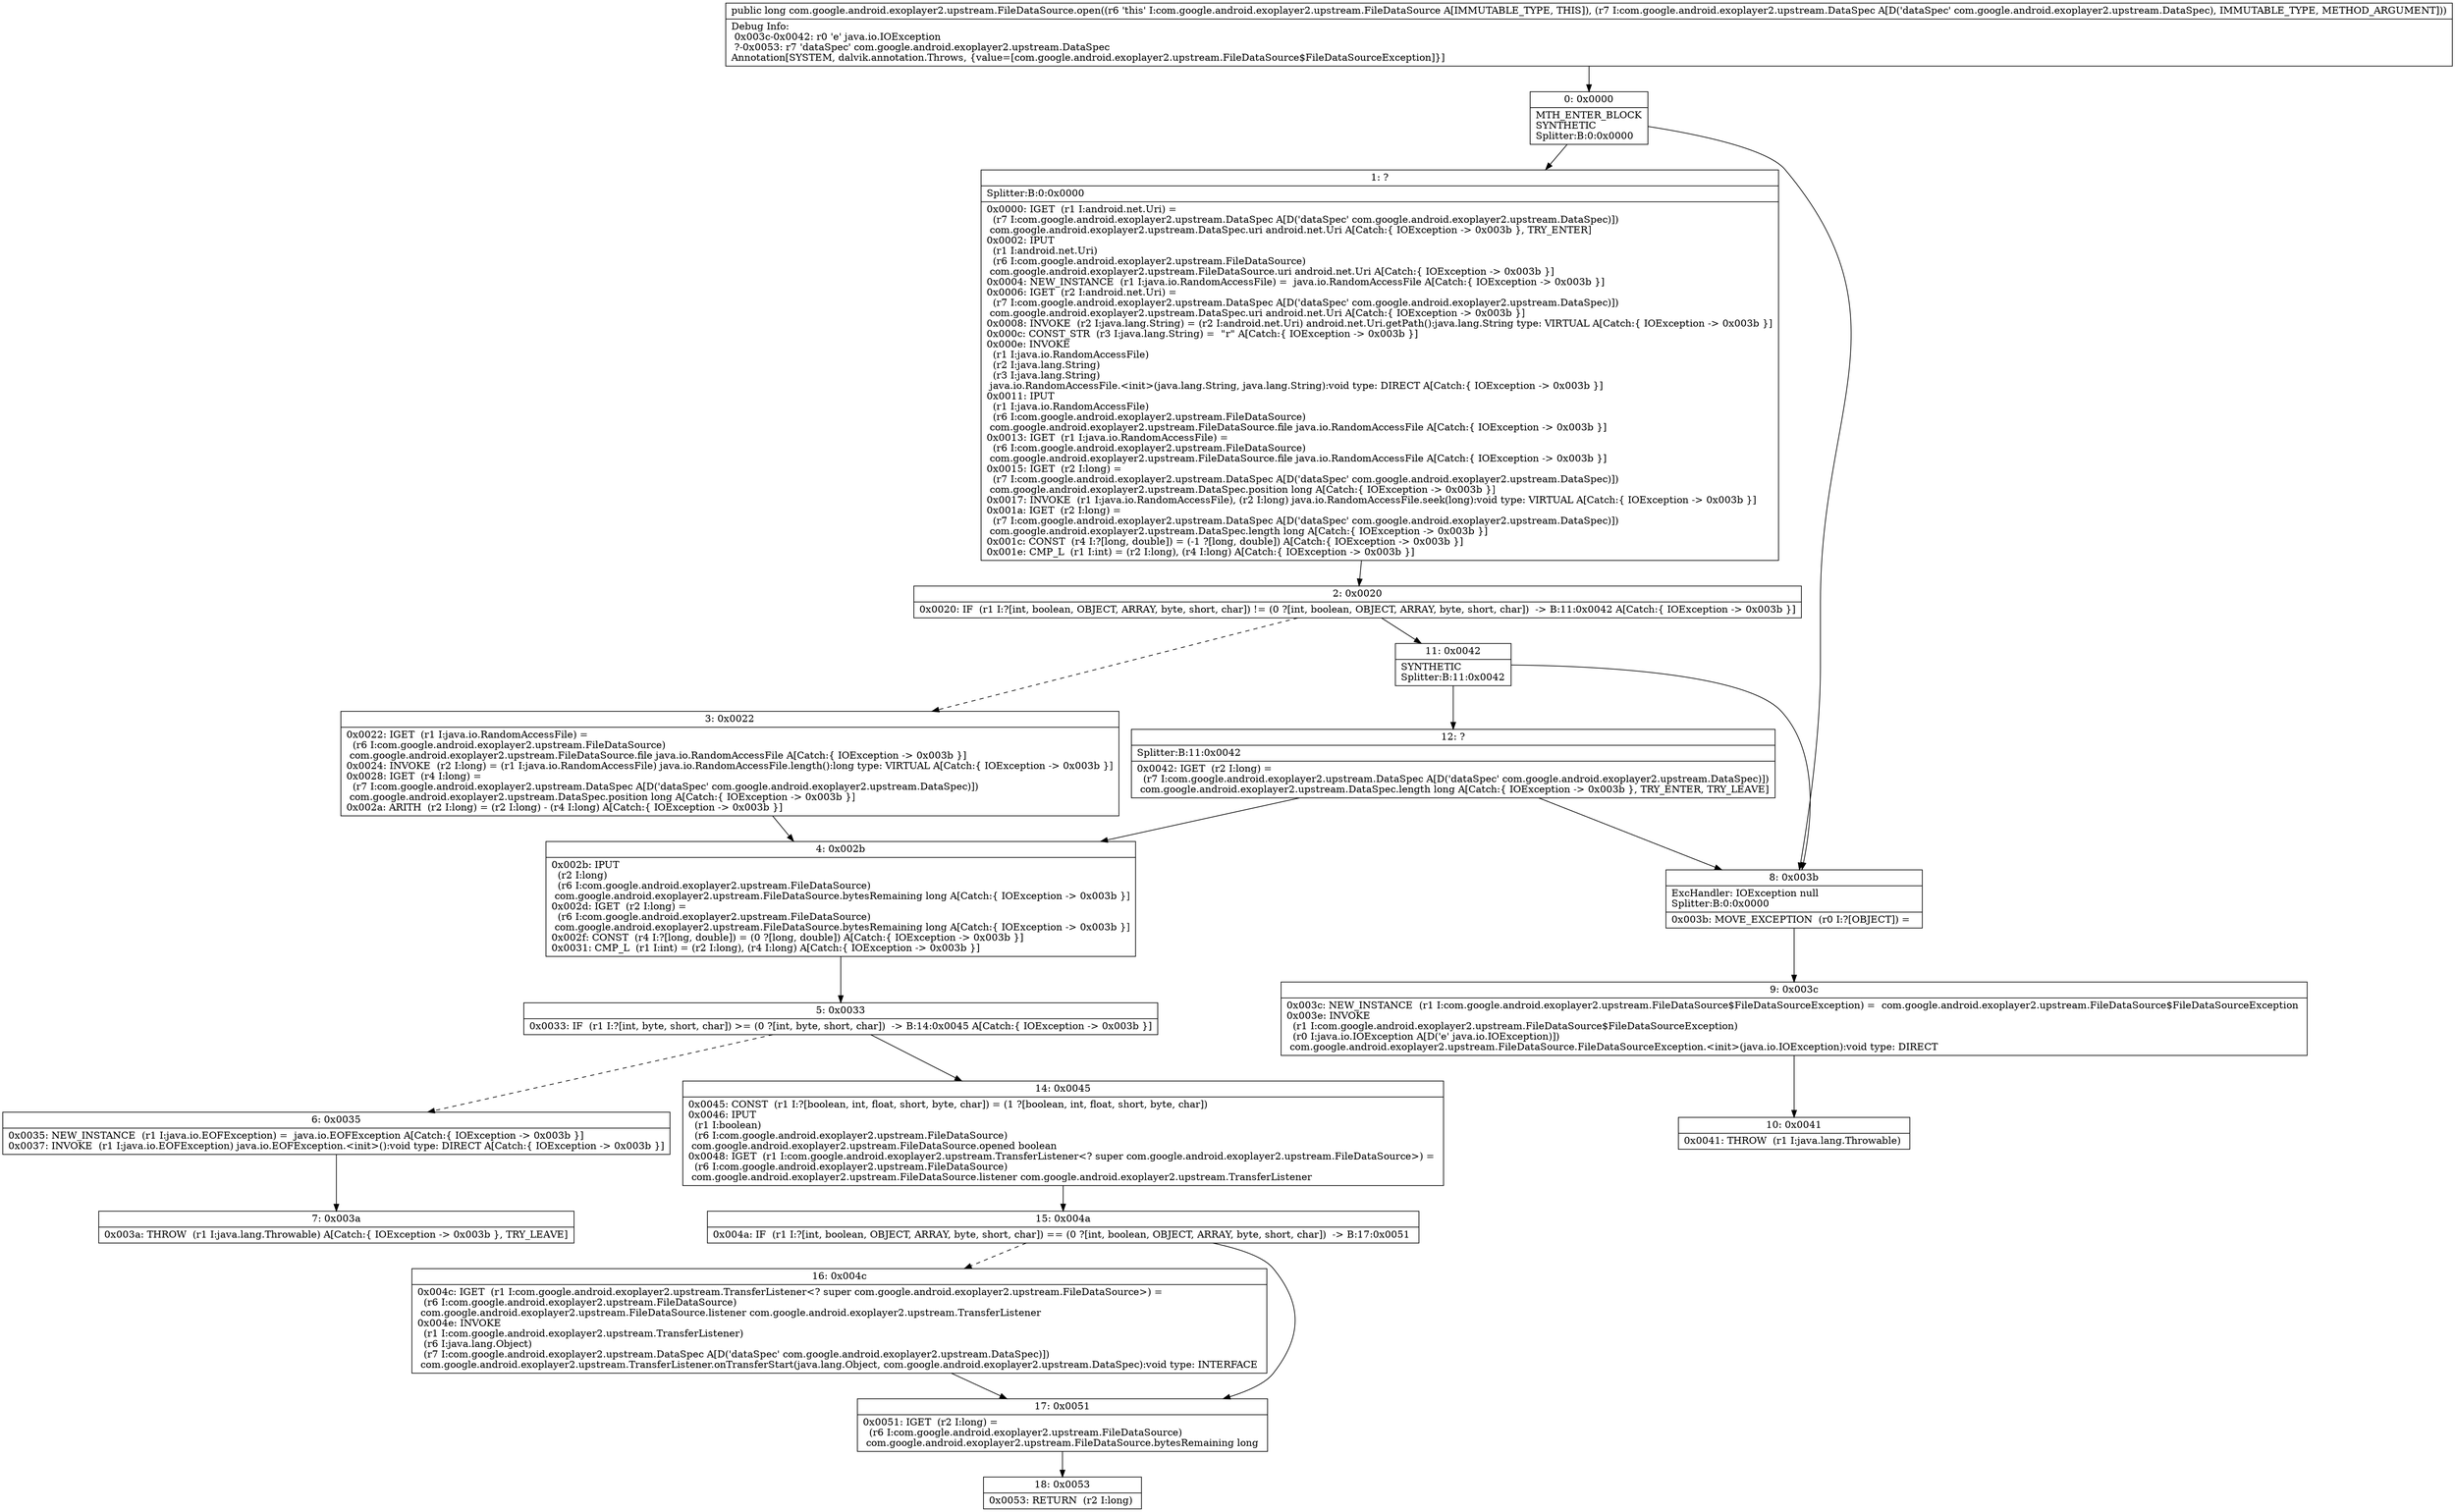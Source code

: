 digraph "CFG forcom.google.android.exoplayer2.upstream.FileDataSource.open(Lcom\/google\/android\/exoplayer2\/upstream\/DataSpec;)J" {
Node_0 [shape=record,label="{0\:\ 0x0000|MTH_ENTER_BLOCK\lSYNTHETIC\lSplitter:B:0:0x0000\l}"];
Node_1 [shape=record,label="{1\:\ ?|Splitter:B:0:0x0000\l|0x0000: IGET  (r1 I:android.net.Uri) = \l  (r7 I:com.google.android.exoplayer2.upstream.DataSpec A[D('dataSpec' com.google.android.exoplayer2.upstream.DataSpec)])\l com.google.android.exoplayer2.upstream.DataSpec.uri android.net.Uri A[Catch:\{ IOException \-\> 0x003b \}, TRY_ENTER]\l0x0002: IPUT  \l  (r1 I:android.net.Uri)\l  (r6 I:com.google.android.exoplayer2.upstream.FileDataSource)\l com.google.android.exoplayer2.upstream.FileDataSource.uri android.net.Uri A[Catch:\{ IOException \-\> 0x003b \}]\l0x0004: NEW_INSTANCE  (r1 I:java.io.RandomAccessFile) =  java.io.RandomAccessFile A[Catch:\{ IOException \-\> 0x003b \}]\l0x0006: IGET  (r2 I:android.net.Uri) = \l  (r7 I:com.google.android.exoplayer2.upstream.DataSpec A[D('dataSpec' com.google.android.exoplayer2.upstream.DataSpec)])\l com.google.android.exoplayer2.upstream.DataSpec.uri android.net.Uri A[Catch:\{ IOException \-\> 0x003b \}]\l0x0008: INVOKE  (r2 I:java.lang.String) = (r2 I:android.net.Uri) android.net.Uri.getPath():java.lang.String type: VIRTUAL A[Catch:\{ IOException \-\> 0x003b \}]\l0x000c: CONST_STR  (r3 I:java.lang.String) =  \"r\" A[Catch:\{ IOException \-\> 0x003b \}]\l0x000e: INVOKE  \l  (r1 I:java.io.RandomAccessFile)\l  (r2 I:java.lang.String)\l  (r3 I:java.lang.String)\l java.io.RandomAccessFile.\<init\>(java.lang.String, java.lang.String):void type: DIRECT A[Catch:\{ IOException \-\> 0x003b \}]\l0x0011: IPUT  \l  (r1 I:java.io.RandomAccessFile)\l  (r6 I:com.google.android.exoplayer2.upstream.FileDataSource)\l com.google.android.exoplayer2.upstream.FileDataSource.file java.io.RandomAccessFile A[Catch:\{ IOException \-\> 0x003b \}]\l0x0013: IGET  (r1 I:java.io.RandomAccessFile) = \l  (r6 I:com.google.android.exoplayer2.upstream.FileDataSource)\l com.google.android.exoplayer2.upstream.FileDataSource.file java.io.RandomAccessFile A[Catch:\{ IOException \-\> 0x003b \}]\l0x0015: IGET  (r2 I:long) = \l  (r7 I:com.google.android.exoplayer2.upstream.DataSpec A[D('dataSpec' com.google.android.exoplayer2.upstream.DataSpec)])\l com.google.android.exoplayer2.upstream.DataSpec.position long A[Catch:\{ IOException \-\> 0x003b \}]\l0x0017: INVOKE  (r1 I:java.io.RandomAccessFile), (r2 I:long) java.io.RandomAccessFile.seek(long):void type: VIRTUAL A[Catch:\{ IOException \-\> 0x003b \}]\l0x001a: IGET  (r2 I:long) = \l  (r7 I:com.google.android.exoplayer2.upstream.DataSpec A[D('dataSpec' com.google.android.exoplayer2.upstream.DataSpec)])\l com.google.android.exoplayer2.upstream.DataSpec.length long A[Catch:\{ IOException \-\> 0x003b \}]\l0x001c: CONST  (r4 I:?[long, double]) = (\-1 ?[long, double]) A[Catch:\{ IOException \-\> 0x003b \}]\l0x001e: CMP_L  (r1 I:int) = (r2 I:long), (r4 I:long) A[Catch:\{ IOException \-\> 0x003b \}]\l}"];
Node_2 [shape=record,label="{2\:\ 0x0020|0x0020: IF  (r1 I:?[int, boolean, OBJECT, ARRAY, byte, short, char]) != (0 ?[int, boolean, OBJECT, ARRAY, byte, short, char])  \-\> B:11:0x0042 A[Catch:\{ IOException \-\> 0x003b \}]\l}"];
Node_3 [shape=record,label="{3\:\ 0x0022|0x0022: IGET  (r1 I:java.io.RandomAccessFile) = \l  (r6 I:com.google.android.exoplayer2.upstream.FileDataSource)\l com.google.android.exoplayer2.upstream.FileDataSource.file java.io.RandomAccessFile A[Catch:\{ IOException \-\> 0x003b \}]\l0x0024: INVOKE  (r2 I:long) = (r1 I:java.io.RandomAccessFile) java.io.RandomAccessFile.length():long type: VIRTUAL A[Catch:\{ IOException \-\> 0x003b \}]\l0x0028: IGET  (r4 I:long) = \l  (r7 I:com.google.android.exoplayer2.upstream.DataSpec A[D('dataSpec' com.google.android.exoplayer2.upstream.DataSpec)])\l com.google.android.exoplayer2.upstream.DataSpec.position long A[Catch:\{ IOException \-\> 0x003b \}]\l0x002a: ARITH  (r2 I:long) = (r2 I:long) \- (r4 I:long) A[Catch:\{ IOException \-\> 0x003b \}]\l}"];
Node_4 [shape=record,label="{4\:\ 0x002b|0x002b: IPUT  \l  (r2 I:long)\l  (r6 I:com.google.android.exoplayer2.upstream.FileDataSource)\l com.google.android.exoplayer2.upstream.FileDataSource.bytesRemaining long A[Catch:\{ IOException \-\> 0x003b \}]\l0x002d: IGET  (r2 I:long) = \l  (r6 I:com.google.android.exoplayer2.upstream.FileDataSource)\l com.google.android.exoplayer2.upstream.FileDataSource.bytesRemaining long A[Catch:\{ IOException \-\> 0x003b \}]\l0x002f: CONST  (r4 I:?[long, double]) = (0 ?[long, double]) A[Catch:\{ IOException \-\> 0x003b \}]\l0x0031: CMP_L  (r1 I:int) = (r2 I:long), (r4 I:long) A[Catch:\{ IOException \-\> 0x003b \}]\l}"];
Node_5 [shape=record,label="{5\:\ 0x0033|0x0033: IF  (r1 I:?[int, byte, short, char]) \>= (0 ?[int, byte, short, char])  \-\> B:14:0x0045 A[Catch:\{ IOException \-\> 0x003b \}]\l}"];
Node_6 [shape=record,label="{6\:\ 0x0035|0x0035: NEW_INSTANCE  (r1 I:java.io.EOFException) =  java.io.EOFException A[Catch:\{ IOException \-\> 0x003b \}]\l0x0037: INVOKE  (r1 I:java.io.EOFException) java.io.EOFException.\<init\>():void type: DIRECT A[Catch:\{ IOException \-\> 0x003b \}]\l}"];
Node_7 [shape=record,label="{7\:\ 0x003a|0x003a: THROW  (r1 I:java.lang.Throwable) A[Catch:\{ IOException \-\> 0x003b \}, TRY_LEAVE]\l}"];
Node_8 [shape=record,label="{8\:\ 0x003b|ExcHandler: IOException null\lSplitter:B:0:0x0000\l|0x003b: MOVE_EXCEPTION  (r0 I:?[OBJECT]) =  \l}"];
Node_9 [shape=record,label="{9\:\ 0x003c|0x003c: NEW_INSTANCE  (r1 I:com.google.android.exoplayer2.upstream.FileDataSource$FileDataSourceException) =  com.google.android.exoplayer2.upstream.FileDataSource$FileDataSourceException \l0x003e: INVOKE  \l  (r1 I:com.google.android.exoplayer2.upstream.FileDataSource$FileDataSourceException)\l  (r0 I:java.io.IOException A[D('e' java.io.IOException)])\l com.google.android.exoplayer2.upstream.FileDataSource.FileDataSourceException.\<init\>(java.io.IOException):void type: DIRECT \l}"];
Node_10 [shape=record,label="{10\:\ 0x0041|0x0041: THROW  (r1 I:java.lang.Throwable) \l}"];
Node_11 [shape=record,label="{11\:\ 0x0042|SYNTHETIC\lSplitter:B:11:0x0042\l}"];
Node_12 [shape=record,label="{12\:\ ?|Splitter:B:11:0x0042\l|0x0042: IGET  (r2 I:long) = \l  (r7 I:com.google.android.exoplayer2.upstream.DataSpec A[D('dataSpec' com.google.android.exoplayer2.upstream.DataSpec)])\l com.google.android.exoplayer2.upstream.DataSpec.length long A[Catch:\{ IOException \-\> 0x003b \}, TRY_ENTER, TRY_LEAVE]\l}"];
Node_14 [shape=record,label="{14\:\ 0x0045|0x0045: CONST  (r1 I:?[boolean, int, float, short, byte, char]) = (1 ?[boolean, int, float, short, byte, char]) \l0x0046: IPUT  \l  (r1 I:boolean)\l  (r6 I:com.google.android.exoplayer2.upstream.FileDataSource)\l com.google.android.exoplayer2.upstream.FileDataSource.opened boolean \l0x0048: IGET  (r1 I:com.google.android.exoplayer2.upstream.TransferListener\<? super com.google.android.exoplayer2.upstream.FileDataSource\>) = \l  (r6 I:com.google.android.exoplayer2.upstream.FileDataSource)\l com.google.android.exoplayer2.upstream.FileDataSource.listener com.google.android.exoplayer2.upstream.TransferListener \l}"];
Node_15 [shape=record,label="{15\:\ 0x004a|0x004a: IF  (r1 I:?[int, boolean, OBJECT, ARRAY, byte, short, char]) == (0 ?[int, boolean, OBJECT, ARRAY, byte, short, char])  \-\> B:17:0x0051 \l}"];
Node_16 [shape=record,label="{16\:\ 0x004c|0x004c: IGET  (r1 I:com.google.android.exoplayer2.upstream.TransferListener\<? super com.google.android.exoplayer2.upstream.FileDataSource\>) = \l  (r6 I:com.google.android.exoplayer2.upstream.FileDataSource)\l com.google.android.exoplayer2.upstream.FileDataSource.listener com.google.android.exoplayer2.upstream.TransferListener \l0x004e: INVOKE  \l  (r1 I:com.google.android.exoplayer2.upstream.TransferListener)\l  (r6 I:java.lang.Object)\l  (r7 I:com.google.android.exoplayer2.upstream.DataSpec A[D('dataSpec' com.google.android.exoplayer2.upstream.DataSpec)])\l com.google.android.exoplayer2.upstream.TransferListener.onTransferStart(java.lang.Object, com.google.android.exoplayer2.upstream.DataSpec):void type: INTERFACE \l}"];
Node_17 [shape=record,label="{17\:\ 0x0051|0x0051: IGET  (r2 I:long) = \l  (r6 I:com.google.android.exoplayer2.upstream.FileDataSource)\l com.google.android.exoplayer2.upstream.FileDataSource.bytesRemaining long \l}"];
Node_18 [shape=record,label="{18\:\ 0x0053|0x0053: RETURN  (r2 I:long) \l}"];
MethodNode[shape=record,label="{public long com.google.android.exoplayer2.upstream.FileDataSource.open((r6 'this' I:com.google.android.exoplayer2.upstream.FileDataSource A[IMMUTABLE_TYPE, THIS]), (r7 I:com.google.android.exoplayer2.upstream.DataSpec A[D('dataSpec' com.google.android.exoplayer2.upstream.DataSpec), IMMUTABLE_TYPE, METHOD_ARGUMENT]))  | Debug Info:\l  0x003c\-0x0042: r0 'e' java.io.IOException\l  ?\-0x0053: r7 'dataSpec' com.google.android.exoplayer2.upstream.DataSpec\lAnnotation[SYSTEM, dalvik.annotation.Throws, \{value=[com.google.android.exoplayer2.upstream.FileDataSource$FileDataSourceException]\}]\l}"];
MethodNode -> Node_0;
Node_0 -> Node_1;
Node_0 -> Node_8;
Node_1 -> Node_2;
Node_2 -> Node_3[style=dashed];
Node_2 -> Node_11;
Node_3 -> Node_4;
Node_4 -> Node_5;
Node_5 -> Node_6[style=dashed];
Node_5 -> Node_14;
Node_6 -> Node_7;
Node_8 -> Node_9;
Node_9 -> Node_10;
Node_11 -> Node_12;
Node_11 -> Node_8;
Node_12 -> Node_8;
Node_12 -> Node_4;
Node_14 -> Node_15;
Node_15 -> Node_16[style=dashed];
Node_15 -> Node_17;
Node_16 -> Node_17;
Node_17 -> Node_18;
}

